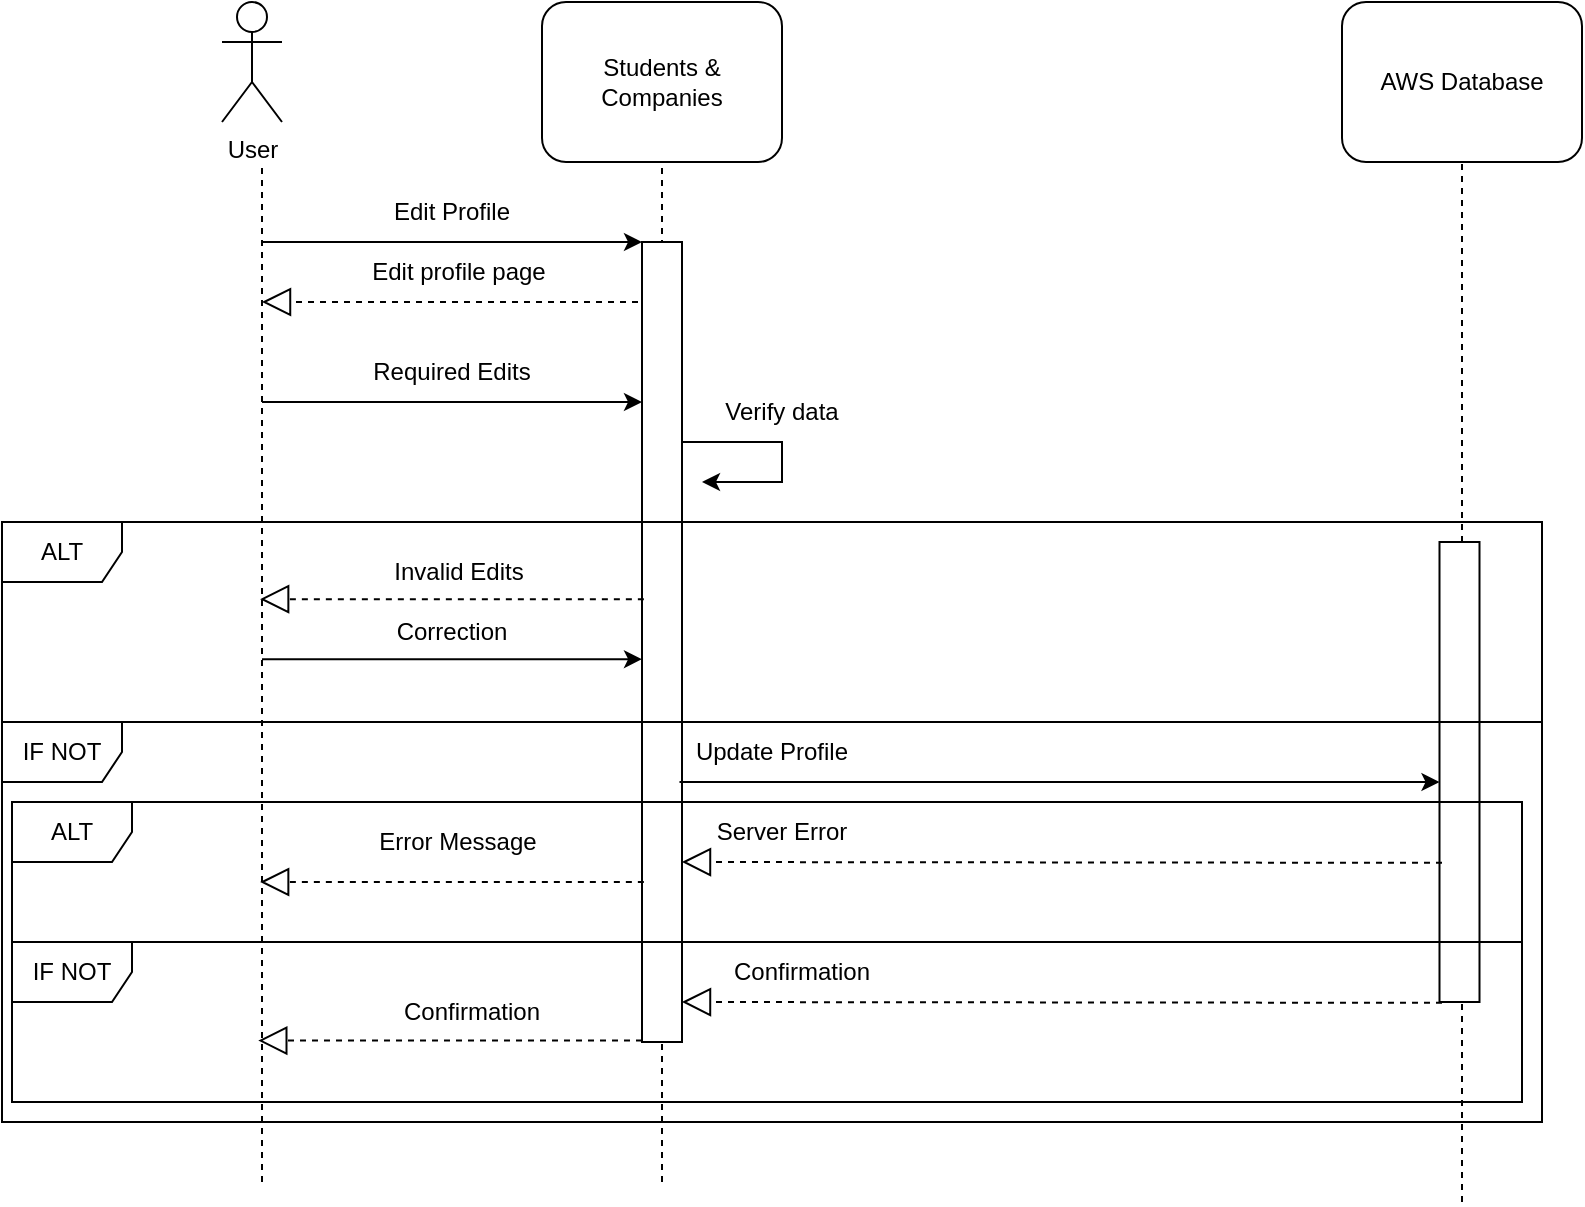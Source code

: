 <mxfile version="25.0.3">
  <diagram name="Page-1" id="13e1069c-82ec-6db2-03f1-153e76fe0fe0">
    <mxGraphModel dx="2234" dy="559" grid="1" gridSize="10" guides="1" tooltips="1" connect="1" arrows="1" fold="1" page="1" pageScale="1" pageWidth="1100" pageHeight="850" background="none" math="0" shadow="0">
      <root>
        <mxCell id="0" />
        <mxCell id="1" parent="0" />
        <mxCell id="ln-Szk9AGflIyGVg6pl5-1" value="&lt;div&gt;User&lt;/div&gt;" style="shape=umlActor;verticalLabelPosition=bottom;verticalAlign=top;html=1;outlineConnect=0;" parent="1" vertex="1">
          <mxGeometry x="40" y="20" width="30" height="60" as="geometry" />
        </mxCell>
        <mxCell id="ln-Szk9AGflIyGVg6pl5-2" value="&lt;div&gt;Students &amp;amp; Companies&lt;/div&gt;" style="rounded=1;whiteSpace=wrap;html=1;" parent="1" vertex="1">
          <mxGeometry x="200" y="20" width="120" height="80" as="geometry" />
        </mxCell>
        <mxCell id="ln-Szk9AGflIyGVg6pl5-4" value="AWS Database" style="rounded=1;whiteSpace=wrap;html=1;" parent="1" vertex="1">
          <mxGeometry x="600" y="20" width="120" height="80" as="geometry" />
        </mxCell>
        <mxCell id="ln-Szk9AGflIyGVg6pl5-5" value="" style="endArrow=none;dashed=1;html=1;rounded=0;" parent="1" edge="1">
          <mxGeometry width="50" height="50" relative="1" as="geometry">
            <mxPoint x="60" y="610" as="sourcePoint" />
            <mxPoint x="60" y="100" as="targetPoint" />
          </mxGeometry>
        </mxCell>
        <mxCell id="ln-Szk9AGflIyGVg6pl5-8" value="" style="endArrow=none;dashed=1;html=1;rounded=0;entryX=0.5;entryY=1;entryDx=0;entryDy=0;" parent="1" target="ln-Szk9AGflIyGVg6pl5-4" edge="1">
          <mxGeometry width="50" height="50" relative="1" as="geometry">
            <mxPoint x="660" y="620" as="sourcePoint" />
            <mxPoint x="659" y="210" as="targetPoint" />
          </mxGeometry>
        </mxCell>
        <mxCell id="ln-Szk9AGflIyGVg6pl5-10" value="" style="endArrow=none;dashed=1;html=1;rounded=0;entryX=0.5;entryY=1;entryDx=0;entryDy=0;" parent="1" target="ln-Szk9AGflIyGVg6pl5-2" edge="1">
          <mxGeometry width="50" height="50" relative="1" as="geometry">
            <mxPoint x="260" y="610" as="sourcePoint" />
            <mxPoint x="260" y="250" as="targetPoint" />
          </mxGeometry>
        </mxCell>
        <mxCell id="ln-Szk9AGflIyGVg6pl5-18" value="" style="endArrow=classic;html=1;rounded=0;entryX=0;entryY=0;entryDx=0;entryDy=0;" parent="1" target="ln-Szk9AGflIyGVg6pl5-20" edge="1">
          <mxGeometry width="50" height="50" relative="1" as="geometry">
            <mxPoint x="60" y="140" as="sourcePoint" />
            <mxPoint x="210" y="160" as="targetPoint" />
          </mxGeometry>
        </mxCell>
        <mxCell id="ln-Szk9AGflIyGVg6pl5-19" value="Edit Profile" style="text;html=1;align=center;verticalAlign=middle;whiteSpace=wrap;rounded=0;" parent="1" vertex="1">
          <mxGeometry x="120" y="110" width="70" height="30" as="geometry" />
        </mxCell>
        <mxCell id="ln-Szk9AGflIyGVg6pl5-21" value="" style="endArrow=classic;html=1;rounded=0;" parent="1" edge="1">
          <mxGeometry width="50" height="50" relative="1" as="geometry">
            <mxPoint x="270" y="240" as="sourcePoint" />
            <mxPoint x="280" y="260" as="targetPoint" />
            <Array as="points">
              <mxPoint x="320" y="240" />
              <mxPoint x="320" y="260" />
            </Array>
          </mxGeometry>
        </mxCell>
        <mxCell id="ln-Szk9AGflIyGVg6pl5-22" value="Verify data" style="text;html=1;align=center;verticalAlign=middle;whiteSpace=wrap;rounded=0;" parent="1" vertex="1">
          <mxGeometry x="290" y="210" width="60" height="30" as="geometry" />
        </mxCell>
        <mxCell id="ln-Szk9AGflIyGVg6pl5-26" value="" style="endArrow=block;dashed=1;endFill=0;endSize=12;html=1;rounded=0;" parent="1" edge="1">
          <mxGeometry width="160" relative="1" as="geometry">
            <mxPoint x="260" y="170" as="sourcePoint" />
            <mxPoint x="60" y="170" as="targetPoint" />
          </mxGeometry>
        </mxCell>
        <mxCell id="ln-Szk9AGflIyGVg6pl5-27" value="Edit profile page" style="text;html=1;align=center;verticalAlign=middle;whiteSpace=wrap;rounded=0;" parent="1" vertex="1">
          <mxGeometry x="100.63" y="140" width="115" height="30" as="geometry" />
        </mxCell>
        <mxCell id="ln-Szk9AGflIyGVg6pl5-28" value="" style="endArrow=classic;html=1;rounded=0;entryX=0;entryY=0;entryDx=0;entryDy=0;" parent="1" edge="1">
          <mxGeometry width="50" height="50" relative="1" as="geometry">
            <mxPoint x="60" y="220" as="sourcePoint" />
            <mxPoint x="250" y="220" as="targetPoint" />
          </mxGeometry>
        </mxCell>
        <mxCell id="ln-Szk9AGflIyGVg6pl5-29" value="Required Edits" style="text;html=1;align=center;verticalAlign=middle;whiteSpace=wrap;rounded=0;" parent="1" vertex="1">
          <mxGeometry x="105" y="190" width="100" height="30" as="geometry" />
        </mxCell>
        <mxCell id="ln-Szk9AGflIyGVg6pl5-20" value="" style="rounded=0;whiteSpace=wrap;html=1;" parent="1" vertex="1">
          <mxGeometry x="250" y="140" width="20" height="400" as="geometry" />
        </mxCell>
        <mxCell id="ln-Szk9AGflIyGVg6pl5-54" value="" style="rounded=0;whiteSpace=wrap;html=1;" parent="1" vertex="1">
          <mxGeometry x="648.75" y="290" width="20" height="230" as="geometry" />
        </mxCell>
        <mxCell id="AzrbvuX2ZgRUmVUoGmSy-5" value="" style="endArrow=classic;html=1;rounded=0;entryX=0;entryY=0;entryDx=0;entryDy=0;" parent="1" edge="1">
          <mxGeometry width="50" height="50" relative="1" as="geometry">
            <mxPoint x="268.75" y="410" as="sourcePoint" />
            <mxPoint x="648.75" y="410" as="targetPoint" />
          </mxGeometry>
        </mxCell>
        <mxCell id="AzrbvuX2ZgRUmVUoGmSy-7" value="" style="endArrow=block;dashed=1;endFill=0;endSize=12;html=1;rounded=0;" parent="1" edge="1">
          <mxGeometry width="160" relative="1" as="geometry">
            <mxPoint x="650" y="520.41" as="sourcePoint" />
            <mxPoint x="270" y="520" as="targetPoint" />
          </mxGeometry>
        </mxCell>
        <mxCell id="sn7gj-G19lsIhyRGJPzt-5" value="ALT" style="shape=umlFrame;whiteSpace=wrap;html=1;pointerEvents=0;" vertex="1" parent="1">
          <mxGeometry x="-70" y="280" width="770" height="100" as="geometry" />
        </mxCell>
        <mxCell id="sn7gj-G19lsIhyRGJPzt-11" value="" style="endArrow=block;dashed=1;endFill=0;endSize=12;html=1;rounded=0;" edge="1" parent="1">
          <mxGeometry width="160" relative="1" as="geometry">
            <mxPoint x="250.93" y="460" as="sourcePoint" />
            <mxPoint x="59.06" y="460" as="targetPoint" />
          </mxGeometry>
        </mxCell>
        <mxCell id="sn7gj-G19lsIhyRGJPzt-12" value="Invalid Edits" style="text;html=1;align=center;verticalAlign=middle;whiteSpace=wrap;rounded=0;" vertex="1" parent="1">
          <mxGeometry x="100.63" y="290" width="115" height="30" as="geometry" />
        </mxCell>
        <mxCell id="sn7gj-G19lsIhyRGJPzt-13" value="" style="endArrow=classic;html=1;rounded=0;entryX=0;entryY=0;entryDx=0;entryDy=0;" edge="1" parent="1">
          <mxGeometry width="50" height="50" relative="1" as="geometry">
            <mxPoint x="60" y="348.57" as="sourcePoint" />
            <mxPoint x="250" y="348.57" as="targetPoint" />
          </mxGeometry>
        </mxCell>
        <mxCell id="sn7gj-G19lsIhyRGJPzt-14" value="Correction" style="text;html=1;align=center;verticalAlign=middle;whiteSpace=wrap;rounded=0;" vertex="1" parent="1">
          <mxGeometry x="105" y="320" width="100" height="30" as="geometry" />
        </mxCell>
        <mxCell id="sn7gj-G19lsIhyRGJPzt-16" value="IF NOT" style="shape=umlFrame;whiteSpace=wrap;html=1;pointerEvents=0;" vertex="1" parent="1">
          <mxGeometry x="-70" y="380" width="770" height="200" as="geometry" />
        </mxCell>
        <mxCell id="sn7gj-G19lsIhyRGJPzt-17" value="Update Profile" style="text;html=1;align=center;verticalAlign=middle;whiteSpace=wrap;rounded=0;" vertex="1" parent="1">
          <mxGeometry x="265" y="380" width="100" height="30" as="geometry" />
        </mxCell>
        <mxCell id="sn7gj-G19lsIhyRGJPzt-18" value="&lt;div&gt;Confirmation&lt;/div&gt;" style="text;html=1;align=center;verticalAlign=middle;whiteSpace=wrap;rounded=0;" vertex="1" parent="1">
          <mxGeometry x="280" y="490" width="100" height="30" as="geometry" />
        </mxCell>
        <mxCell id="sn7gj-G19lsIhyRGJPzt-19" value="ALT" style="shape=umlFrame;whiteSpace=wrap;html=1;pointerEvents=0;" vertex="1" parent="1">
          <mxGeometry x="-65" y="420" width="755" height="70" as="geometry" />
        </mxCell>
        <mxCell id="sn7gj-G19lsIhyRGJPzt-20" value="" style="endArrow=block;dashed=1;endFill=0;endSize=12;html=1;rounded=0;" edge="1" parent="1">
          <mxGeometry width="160" relative="1" as="geometry">
            <mxPoint x="650" y="450.41" as="sourcePoint" />
            <mxPoint x="270" y="450" as="targetPoint" />
          </mxGeometry>
        </mxCell>
        <mxCell id="sn7gj-G19lsIhyRGJPzt-21" value="Server Error" style="text;html=1;align=center;verticalAlign=middle;whiteSpace=wrap;rounded=0;" vertex="1" parent="1">
          <mxGeometry x="270" y="420" width="100" height="30" as="geometry" />
        </mxCell>
        <mxCell id="sn7gj-G19lsIhyRGJPzt-24" value="Error Message" style="text;html=1;align=center;verticalAlign=middle;whiteSpace=wrap;rounded=0;" vertex="1" parent="1">
          <mxGeometry x="108.13" y="425" width="100" height="30" as="geometry" />
        </mxCell>
        <mxCell id="sn7gj-G19lsIhyRGJPzt-25" value="IF NOT" style="shape=umlFrame;whiteSpace=wrap;html=1;pointerEvents=0;" vertex="1" parent="1">
          <mxGeometry x="-65" y="490" width="755" height="80" as="geometry" />
        </mxCell>
        <mxCell id="sn7gj-G19lsIhyRGJPzt-26" value="" style="endArrow=block;dashed=1;endFill=0;endSize=12;html=1;rounded=0;" edge="1" parent="1">
          <mxGeometry width="160" relative="1" as="geometry">
            <mxPoint x="250" y="539.29" as="sourcePoint" />
            <mxPoint x="58.13" y="539.29" as="targetPoint" />
          </mxGeometry>
        </mxCell>
        <mxCell id="sn7gj-G19lsIhyRGJPzt-27" value="Confirmation" style="text;html=1;align=center;verticalAlign=middle;whiteSpace=wrap;rounded=0;" vertex="1" parent="1">
          <mxGeometry x="115" y="510" width="100" height="30" as="geometry" />
        </mxCell>
        <mxCell id="sn7gj-G19lsIhyRGJPzt-28" value="" style="endArrow=block;dashed=1;endFill=0;endSize=12;html=1;rounded=0;" edge="1" parent="1">
          <mxGeometry width="160" relative="1" as="geometry">
            <mxPoint x="250.93" y="318.57" as="sourcePoint" />
            <mxPoint x="59.06" y="318.57" as="targetPoint" />
          </mxGeometry>
        </mxCell>
      </root>
    </mxGraphModel>
  </diagram>
</mxfile>
